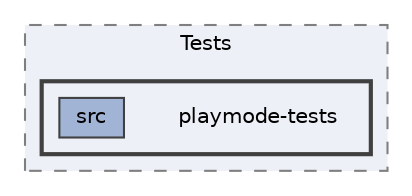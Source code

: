 digraph "external/spine-runtimes/spine-unity/Modules/com.esotericsoftware.spine.spine-unity-tests/Tests/playmode-tests"
{
 // LATEX_PDF_SIZE
  bgcolor="transparent";
  edge [fontname=Helvetica,fontsize=10,labelfontname=Helvetica,labelfontsize=10];
  node [fontname=Helvetica,fontsize=10,shape=box,height=0.2,width=0.4];
  compound=true
  subgraph clusterdir_cbf6f862e67329a342e532f77331a8b7 {
    graph [ bgcolor="#edf0f7", pencolor="grey50", label="Tests", fontname=Helvetica,fontsize=10 style="filled,dashed", URL="dir_cbf6f862e67329a342e532f77331a8b7.html",tooltip=""]
  subgraph clusterdir_a17eea5aec33fe944868faeed851d65d {
    graph [ bgcolor="#edf0f7", pencolor="grey25", label="", fontname=Helvetica,fontsize=10 style="filled,bold", URL="dir_a17eea5aec33fe944868faeed851d65d.html",tooltip=""]
    dir_a17eea5aec33fe944868faeed851d65d [shape=plaintext, label="playmode-tests"];
  dir_ef672353bd84e1a85ddab89e26037601 [label="src", fillcolor="#a2b4d6", color="grey25", style="filled", URL="dir_ef672353bd84e1a85ddab89e26037601.html",tooltip=""];
  }
  }
}
